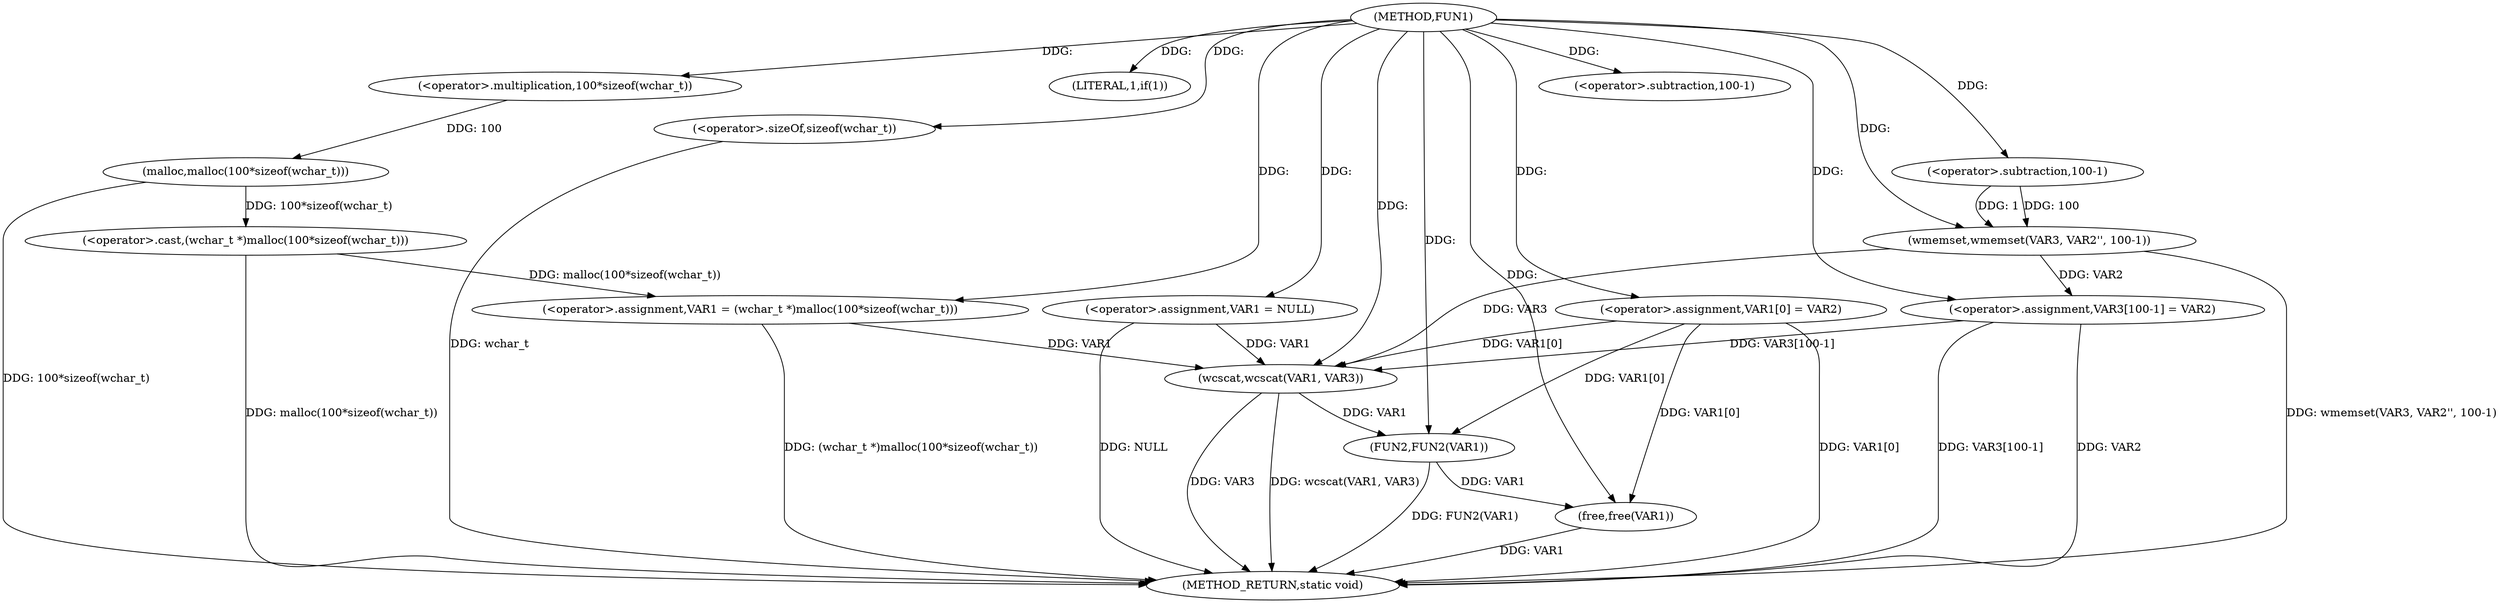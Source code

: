 digraph FUN1 {  
"1000100" [label = "(METHOD,FUN1)" ]
"1000145" [label = "(METHOD_RETURN,static void)" ]
"1000103" [label = "(<operator>.assignment,VAR1 = NULL)" ]
"1000107" [label = "(LITERAL,1,if(1))" ]
"1000109" [label = "(<operator>.assignment,VAR1 = (wchar_t *)malloc(100*sizeof(wchar_t)))" ]
"1000111" [label = "(<operator>.cast,(wchar_t *)malloc(100*sizeof(wchar_t)))" ]
"1000113" [label = "(malloc,malloc(100*sizeof(wchar_t)))" ]
"1000114" [label = "(<operator>.multiplication,100*sizeof(wchar_t))" ]
"1000116" [label = "(<operator>.sizeOf,sizeof(wchar_t))" ]
"1000118" [label = "(<operator>.assignment,VAR1[0] = VAR2)" ]
"1000125" [label = "(wmemset,wmemset(VAR3, VAR2'', 100-1))" ]
"1000128" [label = "(<operator>.subtraction,100-1)" ]
"1000131" [label = "(<operator>.assignment,VAR3[100-1] = VAR2)" ]
"1000134" [label = "(<operator>.subtraction,100-1)" ]
"1000138" [label = "(wcscat,wcscat(VAR1, VAR3))" ]
"1000141" [label = "(FUN2,FUN2(VAR1))" ]
"1000143" [label = "(free,free(VAR1))" ]
  "1000116" -> "1000145"  [ label = "DDG: wchar_t"] 
  "1000125" -> "1000145"  [ label = "DDG: wmemset(VAR3, VAR2'', 100-1)"] 
  "1000103" -> "1000145"  [ label = "DDG: NULL"] 
  "1000113" -> "1000145"  [ label = "DDG: 100*sizeof(wchar_t)"] 
  "1000138" -> "1000145"  [ label = "DDG: VAR3"] 
  "1000111" -> "1000145"  [ label = "DDG: malloc(100*sizeof(wchar_t))"] 
  "1000138" -> "1000145"  [ label = "DDG: wcscat(VAR1, VAR3)"] 
  "1000118" -> "1000145"  [ label = "DDG: VAR1[0]"] 
  "1000131" -> "1000145"  [ label = "DDG: VAR3[100-1]"] 
  "1000141" -> "1000145"  [ label = "DDG: FUN2(VAR1)"] 
  "1000143" -> "1000145"  [ label = "DDG: VAR1"] 
  "1000109" -> "1000145"  [ label = "DDG: (wchar_t *)malloc(100*sizeof(wchar_t))"] 
  "1000131" -> "1000145"  [ label = "DDG: VAR2"] 
  "1000100" -> "1000103"  [ label = "DDG: "] 
  "1000100" -> "1000107"  [ label = "DDG: "] 
  "1000111" -> "1000109"  [ label = "DDG: malloc(100*sizeof(wchar_t))"] 
  "1000100" -> "1000109"  [ label = "DDG: "] 
  "1000113" -> "1000111"  [ label = "DDG: 100*sizeof(wchar_t)"] 
  "1000114" -> "1000113"  [ label = "DDG: 100"] 
  "1000100" -> "1000114"  [ label = "DDG: "] 
  "1000100" -> "1000116"  [ label = "DDG: "] 
  "1000100" -> "1000118"  [ label = "DDG: "] 
  "1000100" -> "1000125"  [ label = "DDG: "] 
  "1000128" -> "1000125"  [ label = "DDG: 100"] 
  "1000128" -> "1000125"  [ label = "DDG: 1"] 
  "1000100" -> "1000128"  [ label = "DDG: "] 
  "1000125" -> "1000131"  [ label = "DDG: VAR2"] 
  "1000100" -> "1000131"  [ label = "DDG: "] 
  "1000100" -> "1000134"  [ label = "DDG: "] 
  "1000103" -> "1000138"  [ label = "DDG: VAR1"] 
  "1000109" -> "1000138"  [ label = "DDG: VAR1"] 
  "1000118" -> "1000138"  [ label = "DDG: VAR1[0]"] 
  "1000100" -> "1000138"  [ label = "DDG: "] 
  "1000125" -> "1000138"  [ label = "DDG: VAR3"] 
  "1000131" -> "1000138"  [ label = "DDG: VAR3[100-1]"] 
  "1000138" -> "1000141"  [ label = "DDG: VAR1"] 
  "1000118" -> "1000141"  [ label = "DDG: VAR1[0]"] 
  "1000100" -> "1000141"  [ label = "DDG: "] 
  "1000141" -> "1000143"  [ label = "DDG: VAR1"] 
  "1000118" -> "1000143"  [ label = "DDG: VAR1[0]"] 
  "1000100" -> "1000143"  [ label = "DDG: "] 
}
